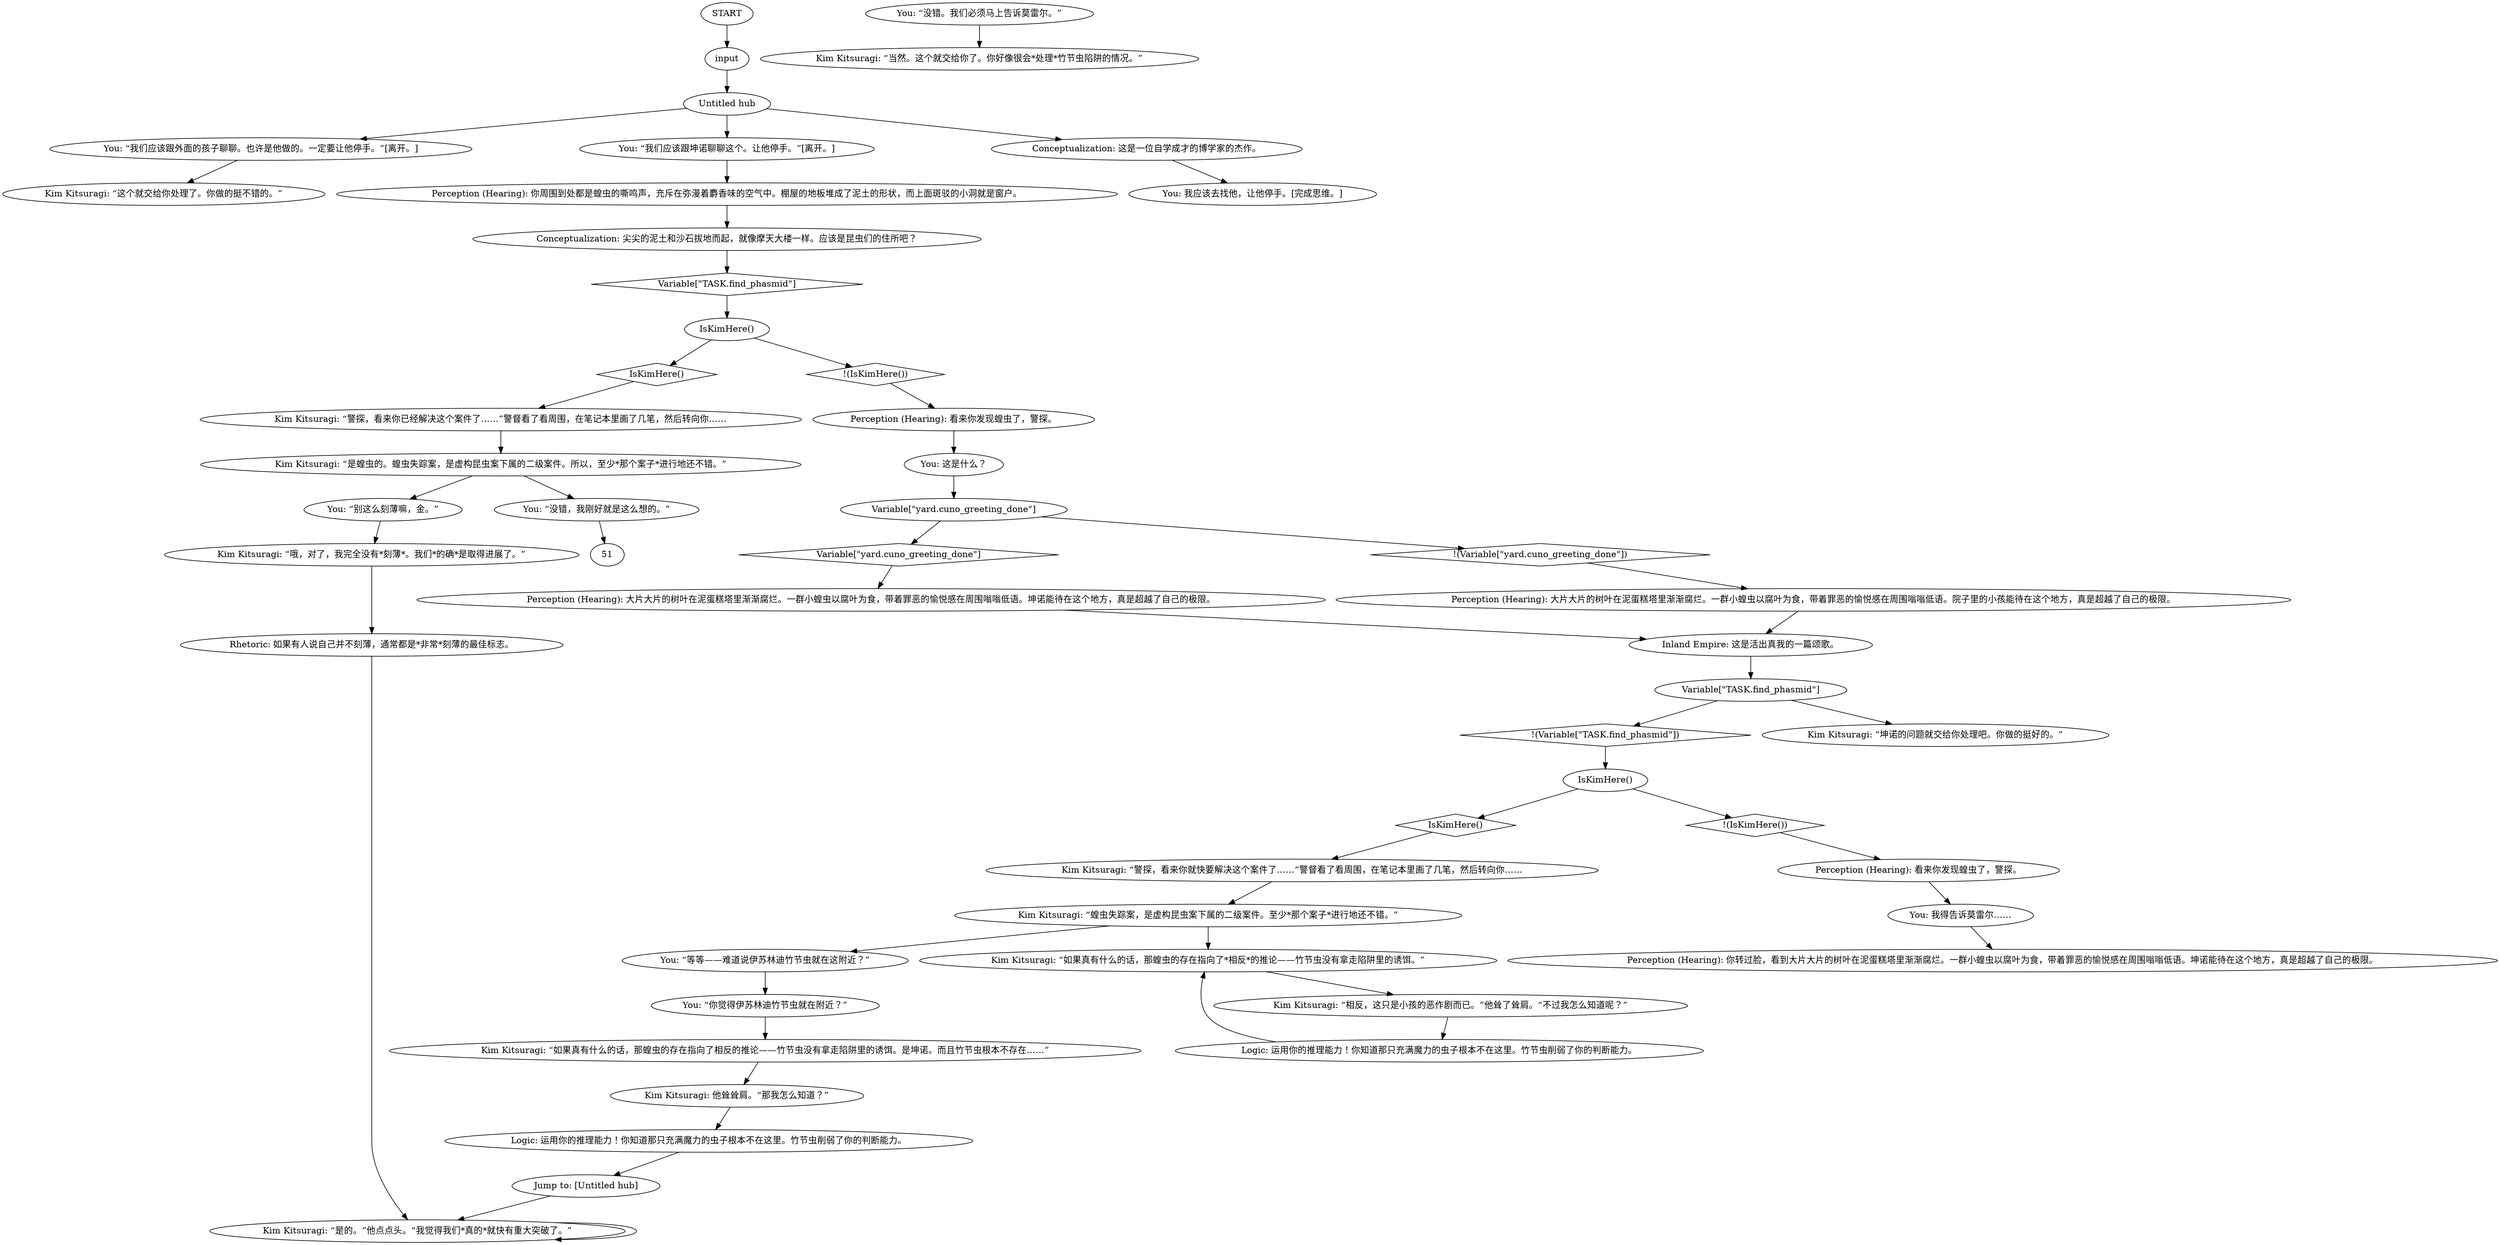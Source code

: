 # SHACK ORB / locust city logic
# Cuno must have taken the locusts from the trap. Get task to confront him.
# ==================================================
digraph G {
	  0 [label="START"];
	  1 [label="input"];
	  2 [label="Perception (Hearing): 看来你发现蝗虫了，警探。"];
	  3 [label="Variable[\"yard.cuno_greeting_done\"]"];
	  4 [label="Variable[\"yard.cuno_greeting_done\"]", shape=diamond];
	  5 [label="!(Variable[\"yard.cuno_greeting_done\"])", shape=diamond];
	  6 [label="Kim Kitsuragi: “这个就交给你处理了。你做的挺不错的。”"];
	  7 [label="You: “别这么刻薄嘛，金。”"];
	  8 [label="You: “我们应该跟外面的孩子聊聊。也许是他做的。一定要让他停手。”[离开。]"];
	  9 [label="Kim Kitsuragi: “警探，看来你已经解决这个案件了……”警督看了看周围，在笔记本里画了几笔，然后转向你……"];
	  10 [label="You: 我应该去找他，让他停手。[完成思维。]"];
	  11 [label="You: 我得告诉莫雷尔……"];
	  12 [label="Kim Kitsuragi: “相反，这只是小孩的恶作剧而已。”他耸了耸肩。“不过我怎么知道呢？”"];
	  13 [label="Rhetoric: 如果有人说自己并不刻薄，通常都是*非常*刻薄的最佳标志。"];
	  14 [label="Kim Kitsuragi: 他耸耸肩。“那我怎么知道？”"];
	  15 [label="Kim Kitsuragi: “警探，看来你就快要解决这个案件了……”警督看了看周围，在笔记本里画了几笔，然后转向你……"];
	  16 [label="You: 这是什么？"];
	  17 [label="Kim Kitsuragi: “蝗虫失踪案，是虚构昆虫案下属的二级案件。至少*那个案子*进行地还不错。”"];
	  18 [label="Jump to: [Untitled hub]"];
	  19 [label="Kim Kitsuragi: “当然。这个就交给你了。你好像很会*处理*竹节虫陷阱的情况。”"];
	  20 [label="You: “等等——难道说伊苏林迪竹节虫就在这附近？”"];
	  21 [label="Perception (Hearing): 大片大片的树叶在泥蛋糕塔里渐渐腐烂。一群小蝗虫以腐叶为食，带着罪恶的愉悦感在周围嗡嗡低语。院子里的小孩能待在这个地方，真是超越了自己的极限。"];
	  22 [label="Conceptualization: 尖尖的泥土和沙石拔地而起，就像摩天大楼一样。应该是昆虫们的住所吧？"];
	  23 [label="Kim Kitsuragi: “哦，对了，我完全没有*刻薄*。我们*的确*是取得进展了。”"];
	  24 [label="Logic: 运用你的推理能力！你知道那只充满魔力的虫子根本不在这里。竹节虫削弱了你的判断能力。"];
	  25 [label="Inland Empire: 这是活出真我的一篇颂歌。"];
	  26 [label="Kim Kitsuragi: “是蝗虫的。蝗虫失踪案，是虚构昆虫案下属的二级案件。所以，至少*那个案子*进行地还不错。”"];
	  27 [label="Perception (Hearing): 大片大片的树叶在泥蛋糕塔里渐渐腐烂。一群小蝗虫以腐叶为食，带着罪恶的愉悦感在周围嗡嗡低语。坤诺能待在这个地方，真是超越了自己的极限。"];
	  28 [label="Perception (Hearing): 看来你发现蝗虫了，警探。"];
	  29 [label="Logic: 运用你的推理能力！你知道那只充满魔力的虫子根本不在这里。竹节虫削弱了你的判断能力。"];
	  30 [label="IsKimHere()"];
	  31 [label="IsKimHere()", shape=diamond];
	  32 [label="!(IsKimHere())", shape=diamond];
	  33 [label="You: “我们应该跟坤诺聊聊这个。让他停手。”[离开。]"];
	  34 [label="IsKimHere()"];
	  35 [label="IsKimHere()", shape=diamond];
	  36 [label="!(IsKimHere())", shape=diamond];
	  37 [label="Kim Kitsuragi: “如果真有什么的话，那蝗虫的存在指向了相反的推论——竹节虫没有拿走陷阱里的诱饵。是坤诺。而且竹节虫根本不存在……”"];
	  38 [label="Perception (Hearing): 你转过脸，看到大片大片的树叶在泥蛋糕塔里渐渐腐烂。一群小蝗虫以腐叶为食，带着罪恶的愉悦感在周围嗡嗡低语。坤诺能待在这个地方，真是超越了自己的极限。"];
	  39 [label="You: “没错，我刚好就是这么想的。”"];
	  40 [label="You: “没错。我们必须马上告诉莫雷尔。”"];
	  41 [label="Kim Kitsuragi: “如果真有什么的话，那蝗虫的存在指向了*相反*的推论——竹节虫没有拿走陷阱里的诱饵。”"];
	  42 [label="You: “你觉得伊苏林迪竹节虫就在附近？”"];
	  43 [label="Conceptualization: 这是一位自学成才的博学家的杰作。"];
	  44 [label="Variable[\"TASK.find_phasmid\"]"];
	  45 [label="Variable[\"TASK.find_phasmid\"]", shape=diamond];
	  46 [label="!(Variable[\"TASK.find_phasmid\"])", shape=diamond];
	  47 [label="Kim Kitsuragi: “坤诺的问题就交给你处理吧。你做的挺好的。”"];
	  48 [label="Perception (Hearing): 你周围到处都是蝗虫的嘶鸣声，充斥在弥漫着麝香味的空气中。棚屋的地板堆成了泥土的形状，而上面斑驳的小洞就是窗户。"];
	  49 [label="Untitled hub"];
	  50 [label="Kim Kitsuragi: “是的。”他点点头。“我觉得我们*真的*就快有重大突破了。”"];
	  0 -> 1
	  1 -> 49
	  2 -> 11
	  3 -> 4
	  3 -> 5
	  4 -> 27
	  5 -> 21
	  7 -> 23
	  8 -> 6
	  9 -> 26
	  11 -> 38
	  12 -> 29
	  13 -> 50
	  14 -> 24
	  15 -> 17
	  16 -> 3
	  17 -> 41
	  17 -> 20
	  18 -> 50
	  20 -> 42
	  21 -> 25
	  22 -> 45
	  23 -> 13
	  24 -> 18
	  25 -> 44
	  26 -> 7
	  26 -> 39
	  27 -> 25
	  28 -> 16
	  29 -> 41
	  30 -> 32
	  30 -> 31
	  31 -> 9
	  32 -> 28
	  33 -> 48
	  34 -> 35
	  34 -> 36
	  35 -> 15
	  36 -> 2
	  37 -> 14
	  39 -> 51
	  40 -> 19
	  41 -> 12
	  42 -> 37
	  43 -> 10
	  44 -> 46
	  44 -> 47
	  45 -> 30
	  46 -> 34
	  48 -> 22
	  49 -> 8
	  49 -> 33
	  49 -> 43
	  50 -> 50
}

